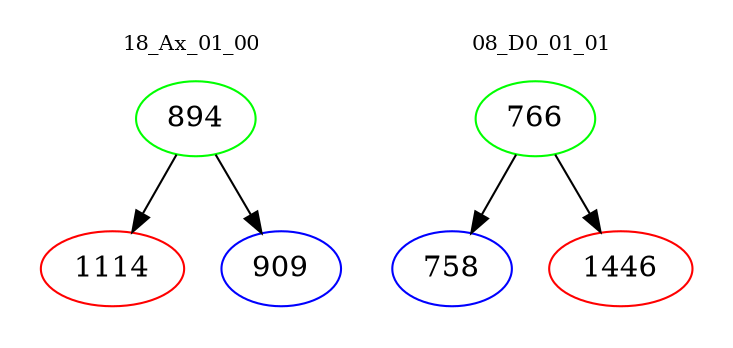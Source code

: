 digraph{
subgraph cluster_0 {
color = white
label = "18_Ax_01_00";
fontsize=10;
T0_894 [label="894", color="green"]
T0_894 -> T0_1114 [color="black"]
T0_1114 [label="1114", color="red"]
T0_894 -> T0_909 [color="black"]
T0_909 [label="909", color="blue"]
}
subgraph cluster_1 {
color = white
label = "08_D0_01_01";
fontsize=10;
T1_766 [label="766", color="green"]
T1_766 -> T1_758 [color="black"]
T1_758 [label="758", color="blue"]
T1_766 -> T1_1446 [color="black"]
T1_1446 [label="1446", color="red"]
}
}
